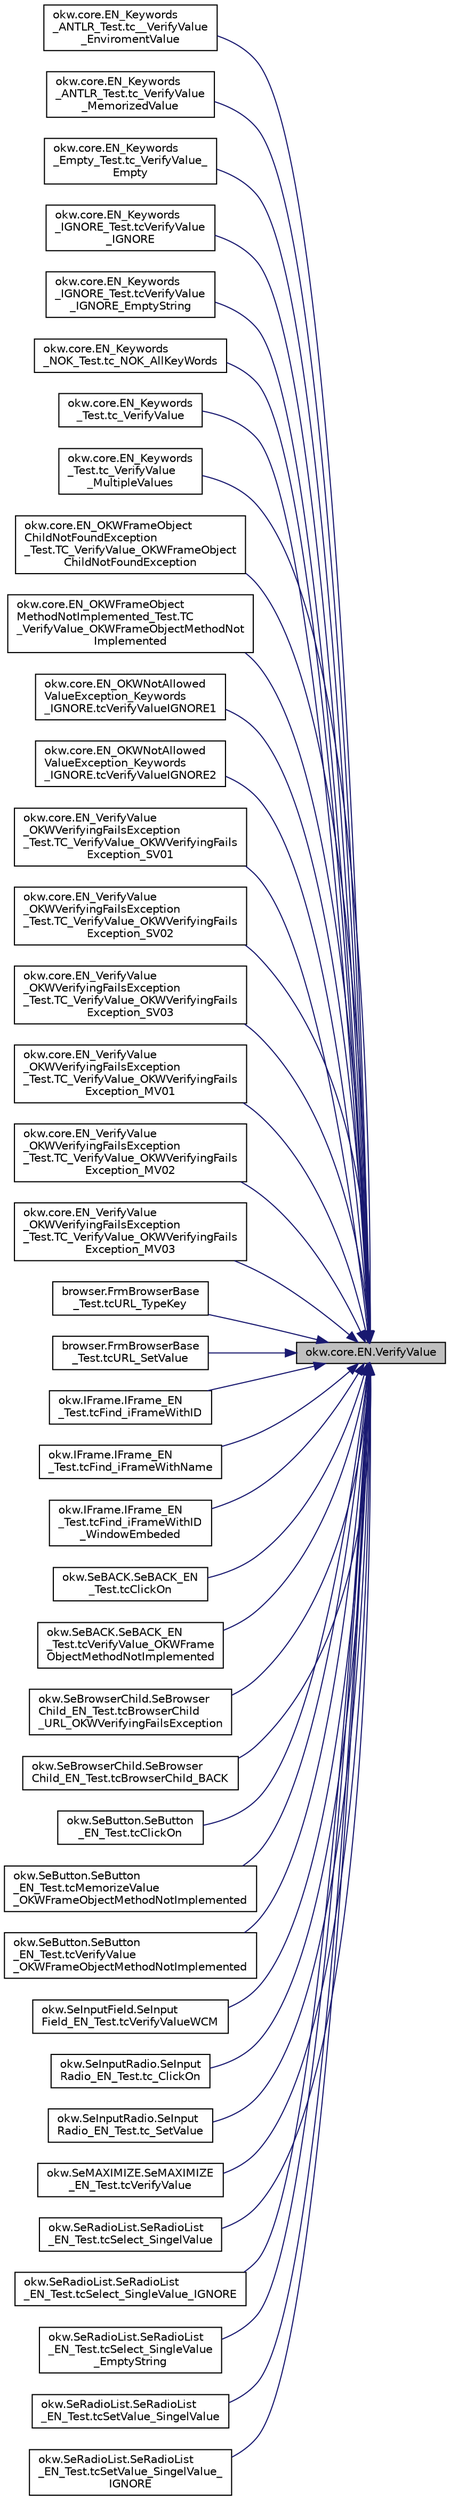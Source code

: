 digraph "okw.core.EN.VerifyValue"
{
 // INTERACTIVE_SVG=YES
 // LATEX_PDF_SIZE
  edge [fontname="Helvetica",fontsize="10",labelfontname="Helvetica",labelfontsize="10"];
  node [fontname="Helvetica",fontsize="10",shape=record];
  rankdir="RL";
  Node3614 [label="okw.core.EN.VerifyValue",height=0.2,width=0.4,color="black", fillcolor="grey75", style="filled", fontcolor="black",tooltip="Prüft den Standardwert eines Objektes (in den meisten Fällen ist dies der angezeigte Text)."];
  Node3614 -> Node3615 [dir="back",color="midnightblue",fontsize="10",style="solid",fontname="Helvetica"];
  Node3615 [label="okw.core.EN_Keywords\l_ANTLR_Test.tc__VerifyValue\l_EnviromentValue",height=0.2,width=0.4,color="black", fillcolor="white", style="filled",URL="$classokw_1_1core_1_1_e_n___keywords___a_n_t_l_r___test.html#a69a2b4ab3ce9ac32a1301aacf331381a",tooltip=" "];
  Node3614 -> Node3616 [dir="back",color="midnightblue",fontsize="10",style="solid",fontname="Helvetica"];
  Node3616 [label="okw.core.EN_Keywords\l_ANTLR_Test.tc_VerifyValue\l_MemorizedValue",height=0.2,width=0.4,color="black", fillcolor="white", style="filled",URL="$classokw_1_1core_1_1_e_n___keywords___a_n_t_l_r___test.html#aec41defef22482ea9a32bd654540ae50",tooltip=" "];
  Node3614 -> Node3617 [dir="back",color="midnightblue",fontsize="10",style="solid",fontname="Helvetica"];
  Node3617 [label="okw.core.EN_Keywords\l_Empty_Test.tc_VerifyValue_\lEmpty",height=0.2,width=0.4,color="black", fillcolor="white", style="filled",URL="$classokw_1_1core_1_1_e_n___keywords___empty___test.html#af5ac8434525ea2d957a519050bf183bb",tooltip="Prüft \"${EMPTY}\" für das Schlüsselwort VerifyValue(string,string)"];
  Node3614 -> Node3618 [dir="back",color="midnightblue",fontsize="10",style="solid",fontname="Helvetica"];
  Node3618 [label="okw.core.EN_Keywords\l_IGNORE_Test.tcVerifyValue\l_IGNORE",height=0.2,width=0.4,color="black", fillcolor="white", style="filled",URL="$classokw_1_1core_1_1_e_n___keywords___i_g_n_o_r_e___test.html#a65d01b274cba5d1b6800f618d685c986",tooltip=" "];
  Node3614 -> Node3619 [dir="back",color="midnightblue",fontsize="10",style="solid",fontname="Helvetica"];
  Node3619 [label="okw.core.EN_Keywords\l_IGNORE_Test.tcVerifyValue\l_IGNORE_EmptyString",height=0.2,width=0.4,color="black", fillcolor="white", style="filled",URL="$classokw_1_1core_1_1_e_n___keywords___i_g_n_o_r_e___test.html#a4d3d66d9ea520254327021bf3a24a8aa",tooltip=" "];
  Node3614 -> Node3620 [dir="back",color="midnightblue",fontsize="10",style="solid",fontname="Helvetica"];
  Node3620 [label="okw.core.EN_Keywords\l_NOK_Test.tc_NOK_AllKeyWords",height=0.2,width=0.4,color="black", fillcolor="white", style="filled",URL="$classokw_1_1core_1_1_e_n___keywords___n_o_k___test.html#a81a960a2341dfb0e27da7871291c84dc",tooltip="Prüft methoden aufruf für einen einfachen Click."];
  Node3614 -> Node3621 [dir="back",color="midnightblue",fontsize="10",style="solid",fontname="Helvetica"];
  Node3621 [label="okw.core.EN_Keywords\l_Test.tc_VerifyValue",height=0.2,width=0.4,color="black", fillcolor="white", style="filled",URL="$classokw_1_1core_1_1_e_n___keywords___test.html#ae1963b1902de4e3f470bc282a5ca5e62",tooltip=" "];
  Node3614 -> Node3622 [dir="back",color="midnightblue",fontsize="10",style="solid",fontname="Helvetica"];
  Node3622 [label="okw.core.EN_Keywords\l_Test.tc_VerifyValue\l_MultipleValues",height=0.2,width=0.4,color="black", fillcolor="white", style="filled",URL="$classokw_1_1core_1_1_e_n___keywords___test.html#adf8f2d647993419c2c2d16e0c99bb10b",tooltip=" "];
  Node3614 -> Node3623 [dir="back",color="midnightblue",fontsize="10",style="solid",fontname="Helvetica"];
  Node3623 [label="okw.core.EN_OKWFrameObject\lChildNotFoundException\l_Test.TC_VerifyValue_OKWFrameObject\lChildNotFoundException",height=0.2,width=0.4,color="black", fillcolor="white", style="filled",URL="$classokw_1_1core_1_1_e_n___o_k_w_frame_object_child_not_found_exception___test.html#adb144f727fff4d22e20c58738e2f7734",tooltip="Prüft ob die Ausnahme OKWFrameObjectChildNotFoundException durch die LFC-VerifyValue ausgelöst wird,..."];
  Node3614 -> Node3624 [dir="back",color="midnightblue",fontsize="10",style="solid",fontname="Helvetica"];
  Node3624 [label="okw.core.EN_OKWFrameObject\lMethodNotImplemented_Test.TC\l_VerifyValue_OKWFrameObjectMethodNot\lImplemented",height=0.2,width=0.4,color="black", fillcolor="white", style="filled",URL="$classokw_1_1core_1_1_e_n___o_k_w_frame_object_method_not_implemented___test.html#ab6b25943f057a3fee5f94ddd0bbebcbe",tooltip="Prüft ob die Ausnahme OKWFrameObjectMethodNotImplemented von VerifyValue( FN, ExpVal ) ausgelöst wird..."];
  Node3614 -> Node3625 [dir="back",color="midnightblue",fontsize="10",style="solid",fontname="Helvetica"];
  Node3625 [label="okw.core.EN_OKWNotAllowed\lValueException_Keywords\l_IGNORE.tcVerifyValueIGNORE1",height=0.2,width=0.4,color="black", fillcolor="white", style="filled",URL="$classokw_1_1core_1_1_e_n___o_k_w_not_allowed_value_exception___keywords___i_g_n_o_r_e.html#a6e5441fb000d52828713b71e4cd24a08",tooltip="Prüft ob \"${IGNORE} \" die Ausnahme okw.exceptions.OKWNotAllowedValueException auslöst."];
  Node3614 -> Node3626 [dir="back",color="midnightblue",fontsize="10",style="solid",fontname="Helvetica"];
  Node3626 [label="okw.core.EN_OKWNotAllowed\lValueException_Keywords\l_IGNORE.tcVerifyValueIGNORE2",height=0.2,width=0.4,color="black", fillcolor="white", style="filled",URL="$classokw_1_1core_1_1_e_n___o_k_w_not_allowed_value_exception___keywords___i_g_n_o_r_e.html#ac3b08fd389d2866d54800139f75a0d24",tooltip="Prüft ob \"\"${IGNORE}${TCN}\" die Ausnahme okw.exceptions.OKWNotAllowedValueException auslöst."];
  Node3614 -> Node3627 [dir="back",color="midnightblue",fontsize="10",style="solid",fontname="Helvetica"];
  Node3627 [label="okw.core.EN_VerifyValue\l_OKWVerifyingFailsException\l_Test.TC_VerifyValue_OKWVerifyingFails\lException_SV01",height=0.2,width=0.4,color="black", fillcolor="white", style="filled",URL="$classokw_1_1core_1_1_e_n___verify_value___o_k_w_verifying_fails_exception___test.html#a1760ac92fcea63c47c9d05c5df0912b1",tooltip="Prüft, ob die Ausnahme OKWVerifyingFailsException bei einem Soll/Ist-Vergleich ausgelöst wird."];
  Node3614 -> Node3628 [dir="back",color="midnightblue",fontsize="10",style="solid",fontname="Helvetica"];
  Node3628 [label="okw.core.EN_VerifyValue\l_OKWVerifyingFailsException\l_Test.TC_VerifyValue_OKWVerifyingFails\lException_SV02",height=0.2,width=0.4,color="black", fillcolor="white", style="filled",URL="$classokw_1_1core_1_1_e_n___verify_value___o_k_w_verifying_fails_exception___test.html#a81a4ecd3707616e1c4c652269e9fde06",tooltip="Prüft, ob die Ausnahme OKWVerifyingFailsException bei einem Soll/Ist-Vergleich ausgelöst wird."];
  Node3614 -> Node3629 [dir="back",color="midnightblue",fontsize="10",style="solid",fontname="Helvetica"];
  Node3629 [label="okw.core.EN_VerifyValue\l_OKWVerifyingFailsException\l_Test.TC_VerifyValue_OKWVerifyingFails\lException_SV03",height=0.2,width=0.4,color="black", fillcolor="white", style="filled",URL="$classokw_1_1core_1_1_e_n___verify_value___o_k_w_verifying_fails_exception___test.html#a5d33f0d3723504438353b478a208a6cb",tooltip="Prüft, ob die Ausnahme OKWVerifyingFailsException bei einem Soll/Ist-Vergleich ausgelöst wird."];
  Node3614 -> Node3630 [dir="back",color="midnightblue",fontsize="10",style="solid",fontname="Helvetica"];
  Node3630 [label="okw.core.EN_VerifyValue\l_OKWVerifyingFailsException\l_Test.TC_VerifyValue_OKWVerifyingFails\lException_MV01",height=0.2,width=0.4,color="black", fillcolor="white", style="filled",URL="$classokw_1_1core_1_1_e_n___verify_value___o_k_w_verifying_fails_exception___test.html#ab4b3d6e5779c078ce4bfe7116d0cf96c",tooltip="Prüft, ob die Ausnahme OKWVerifyingFailsException bei einem Soll/Ist-Vergleich ausgelöst wird."];
  Node3614 -> Node3631 [dir="back",color="midnightblue",fontsize="10",style="solid",fontname="Helvetica"];
  Node3631 [label="okw.core.EN_VerifyValue\l_OKWVerifyingFailsException\l_Test.TC_VerifyValue_OKWVerifyingFails\lException_MV02",height=0.2,width=0.4,color="black", fillcolor="white", style="filled",URL="$classokw_1_1core_1_1_e_n___verify_value___o_k_w_verifying_fails_exception___test.html#ad4a9fd1fc57e02b0c78ceed0d8315de0",tooltip="Prüft, ob die Ausnahme OKWVerifyingFailsException bei einem Soll/Ist-Vergleich ausgelöst wird."];
  Node3614 -> Node3632 [dir="back",color="midnightblue",fontsize="10",style="solid",fontname="Helvetica"];
  Node3632 [label="okw.core.EN_VerifyValue\l_OKWVerifyingFailsException\l_Test.TC_VerifyValue_OKWVerifyingFails\lException_MV03",height=0.2,width=0.4,color="black", fillcolor="white", style="filled",URL="$classokw_1_1core_1_1_e_n___verify_value___o_k_w_verifying_fails_exception___test.html#a4a8fb8e242bfff36f1e9e3b390399d96",tooltip="Prüft, ob die Ausnahme OKWVerifyingFailsException bei einem Soll/Ist-Vergleich ausgelöst wird."];
  Node3614 -> Node3633 [dir="back",color="midnightblue",fontsize="10",style="solid",fontname="Helvetica"];
  Node3633 [label="browser.FrmBrowserBase\l_Test.tcURL_TypeKey",height=0.2,width=0.4,color="black", fillcolor="white", style="filled",URL="$classbrowser_1_1_frm_browser_base___test.html#a92a9bd4a76e27cda9ad2d68e0707240c",tooltip="Testet das Schlüsselwort TypeKey( FN, Val ) der Klasse SeURL."];
  Node3614 -> Node3634 [dir="back",color="midnightblue",fontsize="10",style="solid",fontname="Helvetica"];
  Node3634 [label="browser.FrmBrowserBase\l_Test.tcURL_SetValue",height=0.2,width=0.4,color="black", fillcolor="white", style="filled",URL="$classbrowser_1_1_frm_browser_base___test.html#aeec8207d2b5d95d4a5df71d83176f06e",tooltip="Testet das Schlüsselwort SetValue( FN ) der Klasse SeURL."];
  Node3614 -> Node3635 [dir="back",color="midnightblue",fontsize="10",style="solid",fontname="Helvetica"];
  Node3635 [label="okw.IFrame.IFrame_EN\l_Test.tcFind_iFrameWithID",height=0.2,width=0.4,color="black", fillcolor="white", style="filled",URL="$classokw_1_1_i_frame_1_1_i_frame___e_n___test.html#ab1e815f02e65054073caf3ebc7419b7d",tooltip="Testet die Implementierung des Schlüsselwortes ClickOn( FN ) für Klasse SeBACK ."];
  Node3614 -> Node3636 [dir="back",color="midnightblue",fontsize="10",style="solid",fontname="Helvetica"];
  Node3636 [label="okw.IFrame.IFrame_EN\l_Test.tcFind_iFrameWithName",height=0.2,width=0.4,color="black", fillcolor="white", style="filled",URL="$classokw_1_1_i_frame_1_1_i_frame___e_n___test.html#a7dd33e09d8a90379b6007fffd3b79684",tooltip="Testet die Implementierung des Schlüsselwortes ClickOn( FN ) für Klasse SeBACK ."];
  Node3614 -> Node3637 [dir="back",color="midnightblue",fontsize="10",style="solid",fontname="Helvetica"];
  Node3637 [label="okw.IFrame.IFrame_EN\l_Test.tcFind_iFrameWithID\l_WindowEmbeded",height=0.2,width=0.4,color="black", fillcolor="white", style="filled",URL="$classokw_1_1_i_frame_1_1_i_frame___e_n___test.html#a7aaaee2e40921df4f548e8c908f2935b",tooltip="Testet die Implementierung des Schlüsselwortes ClickOn( FN ) für Klasse SeBACK ."];
  Node3614 -> Node3638 [dir="back",color="midnightblue",fontsize="10",style="solid",fontname="Helvetica"];
  Node3638 [label="okw.SeBACK.SeBACK_EN\l_Test.tcClickOn",height=0.2,width=0.4,color="black", fillcolor="white", style="filled",URL="$classokw_1_1_se_b_a_c_k_1_1_se_b_a_c_k___e_n___test.html#a0e32291310df90adbd08934a4dafd595",tooltip="Testet die Implementierung des Schlüsselwortes ClickOn( FN ) für Klasse SeBACK ."];
  Node3614 -> Node3639 [dir="back",color="midnightblue",fontsize="10",style="solid",fontname="Helvetica"];
  Node3639 [label="okw.SeBACK.SeBACK_EN\l_Test.tcVerifyValue_OKWFrame\lObjectMethodNotImplemented",height=0.2,width=0.4,color="black", fillcolor="white", style="filled",URL="$classokw_1_1_se_b_a_c_k_1_1_se_b_a_c_k___e_n___test.html#a7c2b741f321e8847447531e5c62d2816",tooltip="Test des Schlüsselwortes \"VerifyValue( FN, ExpVal ) für SeBACK."];
  Node3614 -> Node3640 [dir="back",color="midnightblue",fontsize="10",style="solid",fontname="Helvetica"];
  Node3640 [label="okw.SeBrowserChild.SeBrowser\lChild_EN_Test.tcBrowserChild\l_URL_OKWVerifyingFailsException",height=0.2,width=0.4,color="black", fillcolor="white", style="filled",URL="$classokw_1_1_se_browser_child_1_1_se_browser_child___e_n___test.html#aa0eee83c4ee8ba1825aa6830a956817c",tooltip="Prüfen ob URL-Implemnetierung im BrowserChild vorhanden."];
  Node3614 -> Node3641 [dir="back",color="midnightblue",fontsize="10",style="solid",fontname="Helvetica"];
  Node3641 [label="okw.SeBrowserChild.SeBrowser\lChild_EN_Test.tcBrowserChild_BACK",height=0.2,width=0.4,color="black", fillcolor="white", style="filled",URL="$classokw_1_1_se_browser_child_1_1_se_browser_child___e_n___test.html#a4703e5b03d257da4cbf1be9964e2d96b",tooltip="Prüft ob bei nicht vorhandenem Browserchild die Exception \"\" ausgelöst wird."];
  Node3614 -> Node3642 [dir="back",color="midnightblue",fontsize="10",style="solid",fontname="Helvetica"];
  Node3642 [label="okw.SeButton.SeButton\l_EN_Test.tcClickOn",height=0.2,width=0.4,color="black", fillcolor="white", style="filled",URL="$classokw_1_1_se_button_1_1_se_button___e_n___test.html#a98abeffc57ddad13d3ec78817622ec1b",tooltip="Test des Schlüsselwortes ClickOn für den GUI-Adapter SeButton."];
  Node3614 -> Node3643 [dir="back",color="midnightblue",fontsize="10",style="solid",fontname="Helvetica"];
  Node3643 [label="okw.SeButton.SeButton\l_EN_Test.tcMemorizeValue\l_OKWFrameObjectMethodNotImplemented",height=0.2,width=0.4,color="black", fillcolor="white", style="filled",URL="$classokw_1_1_se_button_1_1_se_button___e_n___test.html#a6ce31a8317e7da703ae5cfce85cf7f6b",tooltip="Test des Schlüsselwortes MemorizeValue für den GUI-Adapter SeButton."];
  Node3614 -> Node3644 [dir="back",color="midnightblue",fontsize="10",style="solid",fontname="Helvetica"];
  Node3644 [label="okw.SeButton.SeButton\l_EN_Test.tcVerifyValue\l_OKWFrameObjectMethodNotImplemented",height=0.2,width=0.4,color="black", fillcolor="white", style="filled",URL="$classokw_1_1_se_button_1_1_se_button___e_n___test.html#a51c3358e918b5bb9038ba4c15499bf36",tooltip="Test des Schlüsselwortes VerifyValue für den GUI-Adapter SeButton."];
  Node3614 -> Node3645 [dir="back",color="midnightblue",fontsize="10",style="solid",fontname="Helvetica"];
  Node3645 [label="okw.SeInputField.SeInput\lField_EN_Test.tcVerifyValueWCM",height=0.2,width=0.4,color="black", fillcolor="white", style="filled",URL="$classokw_1_1_se_input_field_1_1_se_input_field___e_n___test.html#a60d79636eacaede185bf8ae403e862b8",tooltip="Test des Schlüsselwortes \"VerifyValueWCM( FN, ExpValu ) für SeInputText."];
  Node3614 -> Node3646 [dir="back",color="midnightblue",fontsize="10",style="solid",fontname="Helvetica"];
  Node3646 [label="okw.SeInputRadio.SeInput\lRadio_EN_Test.tc_ClickOn",height=0.2,width=0.4,color="black", fillcolor="white", style="filled",URL="$classokw_1_1_se_input_radio_1_1_se_input_radio___e_n___test.html#af95992ddbd303a44c3b1137243ec4463",tooltip="Test des Schlüsselwortes ClickOn() für den GUI-Adapter SeInputRadio."];
  Node3614 -> Node3647 [dir="back",color="midnightblue",fontsize="10",style="solid",fontname="Helvetica"];
  Node3647 [label="okw.SeInputRadio.SeInput\lRadio_EN_Test.tc_SetValue",height=0.2,width=0.4,color="black", fillcolor="white", style="filled",URL="$classokw_1_1_se_input_radio_1_1_se_input_radio___e_n___test.html#ad582eac9ab920d5fe773b3effed801cc",tooltip="Test des Schlüsselwortes SetValue( FN, Val ) für den GUI-Adapter SeInputRadio."];
  Node3614 -> Node3648 [dir="back",color="midnightblue",fontsize="10",style="solid",fontname="Helvetica"];
  Node3648 [label="okw.SeMAXIMIZE.SeMAXIMIZE\l_EN_Test.tcVerifyValue",height=0.2,width=0.4,color="black", fillcolor="white", style="filled",URL="$classokw_1_1_se_m_a_x_i_m_i_z_e_1_1_se_m_a_x_i_m_i_z_e___e_n___test.html#aa5fb48aeb0e0b681d8c74fe61f8ee809",tooltip="Test des Schlüsselwortes \"VerifyValue( FN, ExpVal ) für SeMAXIMIZE."];
  Node3614 -> Node3649 [dir="back",color="midnightblue",fontsize="10",style="solid",fontname="Helvetica"];
  Node3649 [label="okw.SeRadioList.SeRadioList\l_EN_Test.tcSelect_SingelValue",height=0.2,width=0.4,color="black", fillcolor="white", style="filled",URL="$classokw_1_1_se_radio_list_1_1_se_radio_list___e_n___test.html#a23969ca026e69f8d1f6e3a3f12911b81",tooltip="Testziel: Prüft, ob ein einzelner Wert gewählt wird."];
  Node3614 -> Node3650 [dir="back",color="midnightblue",fontsize="10",style="solid",fontname="Helvetica"];
  Node3650 [label="okw.SeRadioList.SeRadioList\l_EN_Test.tcSelect_SingleValue_IGNORE",height=0.2,width=0.4,color="black", fillcolor="white", style="filled",URL="$classokw_1_1_se_radio_list_1_1_se_radio_list___e_n___test.html#a3178015fa00344bad7ea0b9a7b2cef69",tooltip="Prüft die Methode SeRadioList.Select(), ob \"${IGNORE}\" keine Aktivität im Objekt aulösen."];
  Node3614 -> Node3651 [dir="back",color="midnightblue",fontsize="10",style="solid",fontname="Helvetica"];
  Node3651 [label="okw.SeRadioList.SeRadioList\l_EN_Test.tcSelect_SingleValue\l_EmptyString",height=0.2,width=0.4,color="black", fillcolor="white", style="filled",URL="$classokw_1_1_se_radio_list_1_1_se_radio_list___e_n___test.html#a63172bd814c8dac0eaeb226a09a70501",tooltip="Prüft die Methode SeRadioList.Select(), dass \"\" keine Aktivität im Objekt aulösen."];
  Node3614 -> Node3652 [dir="back",color="midnightblue",fontsize="10",style="solid",fontname="Helvetica"];
  Node3652 [label="okw.SeRadioList.SeRadioList\l_EN_Test.tcSetValue_SingelValue",height=0.2,width=0.4,color="black", fillcolor="white", style="filled",URL="$classokw_1_1_se_radio_list_1_1_se_radio_list___e_n___test.html#a8aa3071b9511acd058593600dc4c7f61",tooltip="Prüft die Methode SeRadioList.SetValue() ob ein einzelner Wert ausgewählt wird."];
  Node3614 -> Node3653 [dir="back",color="midnightblue",fontsize="10",style="solid",fontname="Helvetica"];
  Node3653 [label="okw.SeRadioList.SeRadioList\l_EN_Test.tcSetValue_SingelValue_\lIGNORE",height=0.2,width=0.4,color="black", fillcolor="white", style="filled",URL="$classokw_1_1_se_radio_list_1_1_se_radio_list___e_n___test.html#ab680d8293f6d688bdd010ea7a530c745",tooltip="Prüft die Methode SetValue() der Klasse SeRadioList, ob ${IGNORE} und \"\" keine Aktivität auf der GUI ..."];
}
